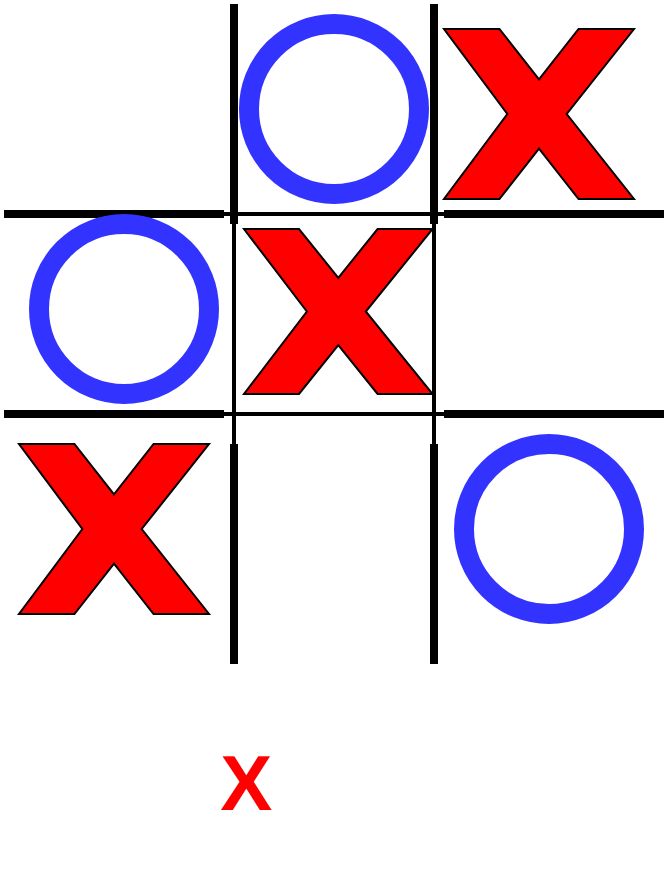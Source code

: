 <mxfile version="20.8.5" type="device"><diagram id="eBIrSpHANG8HRh-Cn3y-" name="Pagina-1"><mxGraphModel dx="961" dy="553" grid="1" gridSize="10" guides="1" tooltips="1" connect="1" arrows="1" fold="1" page="1" pageScale="1" pageWidth="827" pageHeight="1169" math="0" shadow="0"><root><mxCell id="0"/><mxCell id="1" parent="0"/><mxCell id="Cm7yuLJaCYk9TehWO3MA-16" value="" style="group" vertex="1" connectable="0" parent="1"><mxGeometry x="230" y="220" width="330" height="330" as="geometry"/></mxCell><mxCell id="Cm7yuLJaCYk9TehWO3MA-4" value="" style="line;strokeWidth=4;direction=south;html=1;fontSize=14;" vertex="1" parent="Cm7yuLJaCYk9TehWO3MA-16"><mxGeometry x="110" width="10" height="110" as="geometry"/></mxCell><mxCell id="Cm7yuLJaCYk9TehWO3MA-5" value="" style="line;strokeWidth=4;direction=south;html=1;fontSize=14;" vertex="1" parent="Cm7yuLJaCYk9TehWO3MA-16"><mxGeometry x="210" width="10" height="110" as="geometry"/></mxCell><mxCell id="Cm7yuLJaCYk9TehWO3MA-6" value="" style="line;strokeWidth=4;direction=south;html=1;fontSize=14;" vertex="1" parent="Cm7yuLJaCYk9TehWO3MA-16"><mxGeometry x="210" y="220" width="10" height="110" as="geometry"/></mxCell><mxCell id="Cm7yuLJaCYk9TehWO3MA-7" value="" style="line;strokeWidth=2;direction=south;html=1;fontSize=14;" vertex="1" parent="Cm7yuLJaCYk9TehWO3MA-16"><mxGeometry x="210" y="110" width="10" height="110" as="geometry"/></mxCell><mxCell id="Cm7yuLJaCYk9TehWO3MA-8" value="" style="line;strokeWidth=2;direction=south;html=1;fontSize=14;" vertex="1" parent="Cm7yuLJaCYk9TehWO3MA-16"><mxGeometry x="110" y="110" width="10" height="110" as="geometry"/></mxCell><mxCell id="Cm7yuLJaCYk9TehWO3MA-9" value="" style="line;strokeWidth=4;direction=south;html=1;fontSize=14;" vertex="1" parent="Cm7yuLJaCYk9TehWO3MA-16"><mxGeometry x="110" y="220" width="10" height="110" as="geometry"/></mxCell><mxCell id="Cm7yuLJaCYk9TehWO3MA-10" value="" style="line;strokeWidth=2;direction=south;html=1;fontSize=14;rotation=-90;" vertex="1" parent="Cm7yuLJaCYk9TehWO3MA-16"><mxGeometry x="160" y="150" width="10" height="110" as="geometry"/></mxCell><mxCell id="Cm7yuLJaCYk9TehWO3MA-11" value="" style="line;strokeWidth=2;direction=south;html=1;fontSize=14;rotation=-90;" vertex="1" parent="Cm7yuLJaCYk9TehWO3MA-16"><mxGeometry x="160" y="50" width="10" height="110" as="geometry"/></mxCell><mxCell id="Cm7yuLJaCYk9TehWO3MA-12" value="" style="line;strokeWidth=4;direction=south;html=1;fontSize=14;rotation=-90;" vertex="1" parent="Cm7yuLJaCYk9TehWO3MA-16"><mxGeometry x="270" y="150" width="10" height="110" as="geometry"/></mxCell><mxCell id="Cm7yuLJaCYk9TehWO3MA-13" value="" style="line;strokeWidth=4;direction=south;html=1;fontSize=14;rotation=-90;" vertex="1" parent="Cm7yuLJaCYk9TehWO3MA-16"><mxGeometry x="270" y="50" width="10" height="110" as="geometry"/></mxCell><mxCell id="Cm7yuLJaCYk9TehWO3MA-14" value="" style="line;strokeWidth=4;direction=south;html=1;fontSize=14;rotation=-90;" vertex="1" parent="Cm7yuLJaCYk9TehWO3MA-16"><mxGeometry x="50" y="150" width="10" height="110" as="geometry"/></mxCell><mxCell id="Cm7yuLJaCYk9TehWO3MA-15" value="" style="line;strokeWidth=4;direction=south;html=1;fontSize=14;rotation=-90;" vertex="1" parent="Cm7yuLJaCYk9TehWO3MA-16"><mxGeometry x="50" y="50" width="10" height="110" as="geometry"/></mxCell><mxCell id="Cm7yuLJaCYk9TehWO3MA-17" value="" style="verticalLabelPosition=bottom;verticalAlign=top;html=1;shape=mxgraph.basic.x;fontSize=14;fillColor=#FF0000;fontColor=#ffffff;strokeColor=#000000;" vertex="1" parent="Cm7yuLJaCYk9TehWO3MA-16"><mxGeometry x="7.5" y="220" width="95" height="85" as="geometry"/></mxCell><mxCell id="Cm7yuLJaCYk9TehWO3MA-34" value="" style="verticalLabelPosition=bottom;verticalAlign=top;html=1;shape=mxgraph.basic.x;fontSize=14;fillColor=#FF0000;fontColor=#ffffff;strokeColor=#000000;" vertex="1" parent="Cm7yuLJaCYk9TehWO3MA-16"><mxGeometry x="120" y="112.5" width="94.29" height="82.5" as="geometry"/></mxCell><mxCell id="Cm7yuLJaCYk9TehWO3MA-35" value="" style="verticalLabelPosition=bottom;verticalAlign=top;html=1;shape=mxgraph.basic.x;fontSize=14;fillColor=#FF0000;fontColor=#ffffff;strokeColor=#000000;" vertex="1" parent="Cm7yuLJaCYk9TehWO3MA-16"><mxGeometry x="220" y="12.5" width="95" height="85" as="geometry"/></mxCell><mxCell id="Cm7yuLJaCYk9TehWO3MA-39" value="" style="ellipse;whiteSpace=wrap;html=1;aspect=fixed;strokeColor=#3333FF;fontSize=14;fillColor=none;strokeWidth=10;" vertex="1" parent="Cm7yuLJaCYk9TehWO3MA-16"><mxGeometry x="230" y="220" width="85" height="85" as="geometry"/></mxCell><mxCell id="Cm7yuLJaCYk9TehWO3MA-41" value="" style="ellipse;whiteSpace=wrap;html=1;aspect=fixed;strokeColor=#3333FF;fontSize=14;fillColor=none;strokeWidth=10;" vertex="1" parent="Cm7yuLJaCYk9TehWO3MA-16"><mxGeometry x="17.5" y="110" width="85" height="85" as="geometry"/></mxCell><mxCell id="Cm7yuLJaCYk9TehWO3MA-40" value="" style="ellipse;whiteSpace=wrap;html=1;aspect=fixed;strokeColor=#3333FF;fontSize=14;fillColor=none;strokeWidth=10;" vertex="1" parent="Cm7yuLJaCYk9TehWO3MA-16"><mxGeometry x="122.5" y="10" width="85" height="85" as="geometry"/></mxCell><mxCell id="Cm7yuLJaCYk9TehWO3MA-42" value="&lt;font style=&quot;&quot;&gt;&lt;b&gt;&lt;font style=&quot;font-size: 39px;&quot; color=&quot;#ff0000&quot;&gt;X&lt;/font&gt;&lt;font style=&quot;font-size: 31px;&quot; color=&quot;#ff0000&quot;&gt; &lt;/font&gt;&lt;font style=&quot;font-size: 31px;&quot; color=&quot;#ffffff&quot;&gt;wins!&lt;/font&gt;&lt;/b&gt;&lt;/font&gt;" style="text;html=1;strokeColor=none;fillColor=none;align=center;verticalAlign=middle;whiteSpace=wrap;rounded=0;strokeWidth=4;fontSize=14;" vertex="1" parent="1"><mxGeometry x="247" y="560" width="296" height="100" as="geometry"/></mxCell></root></mxGraphModel></diagram></mxfile>